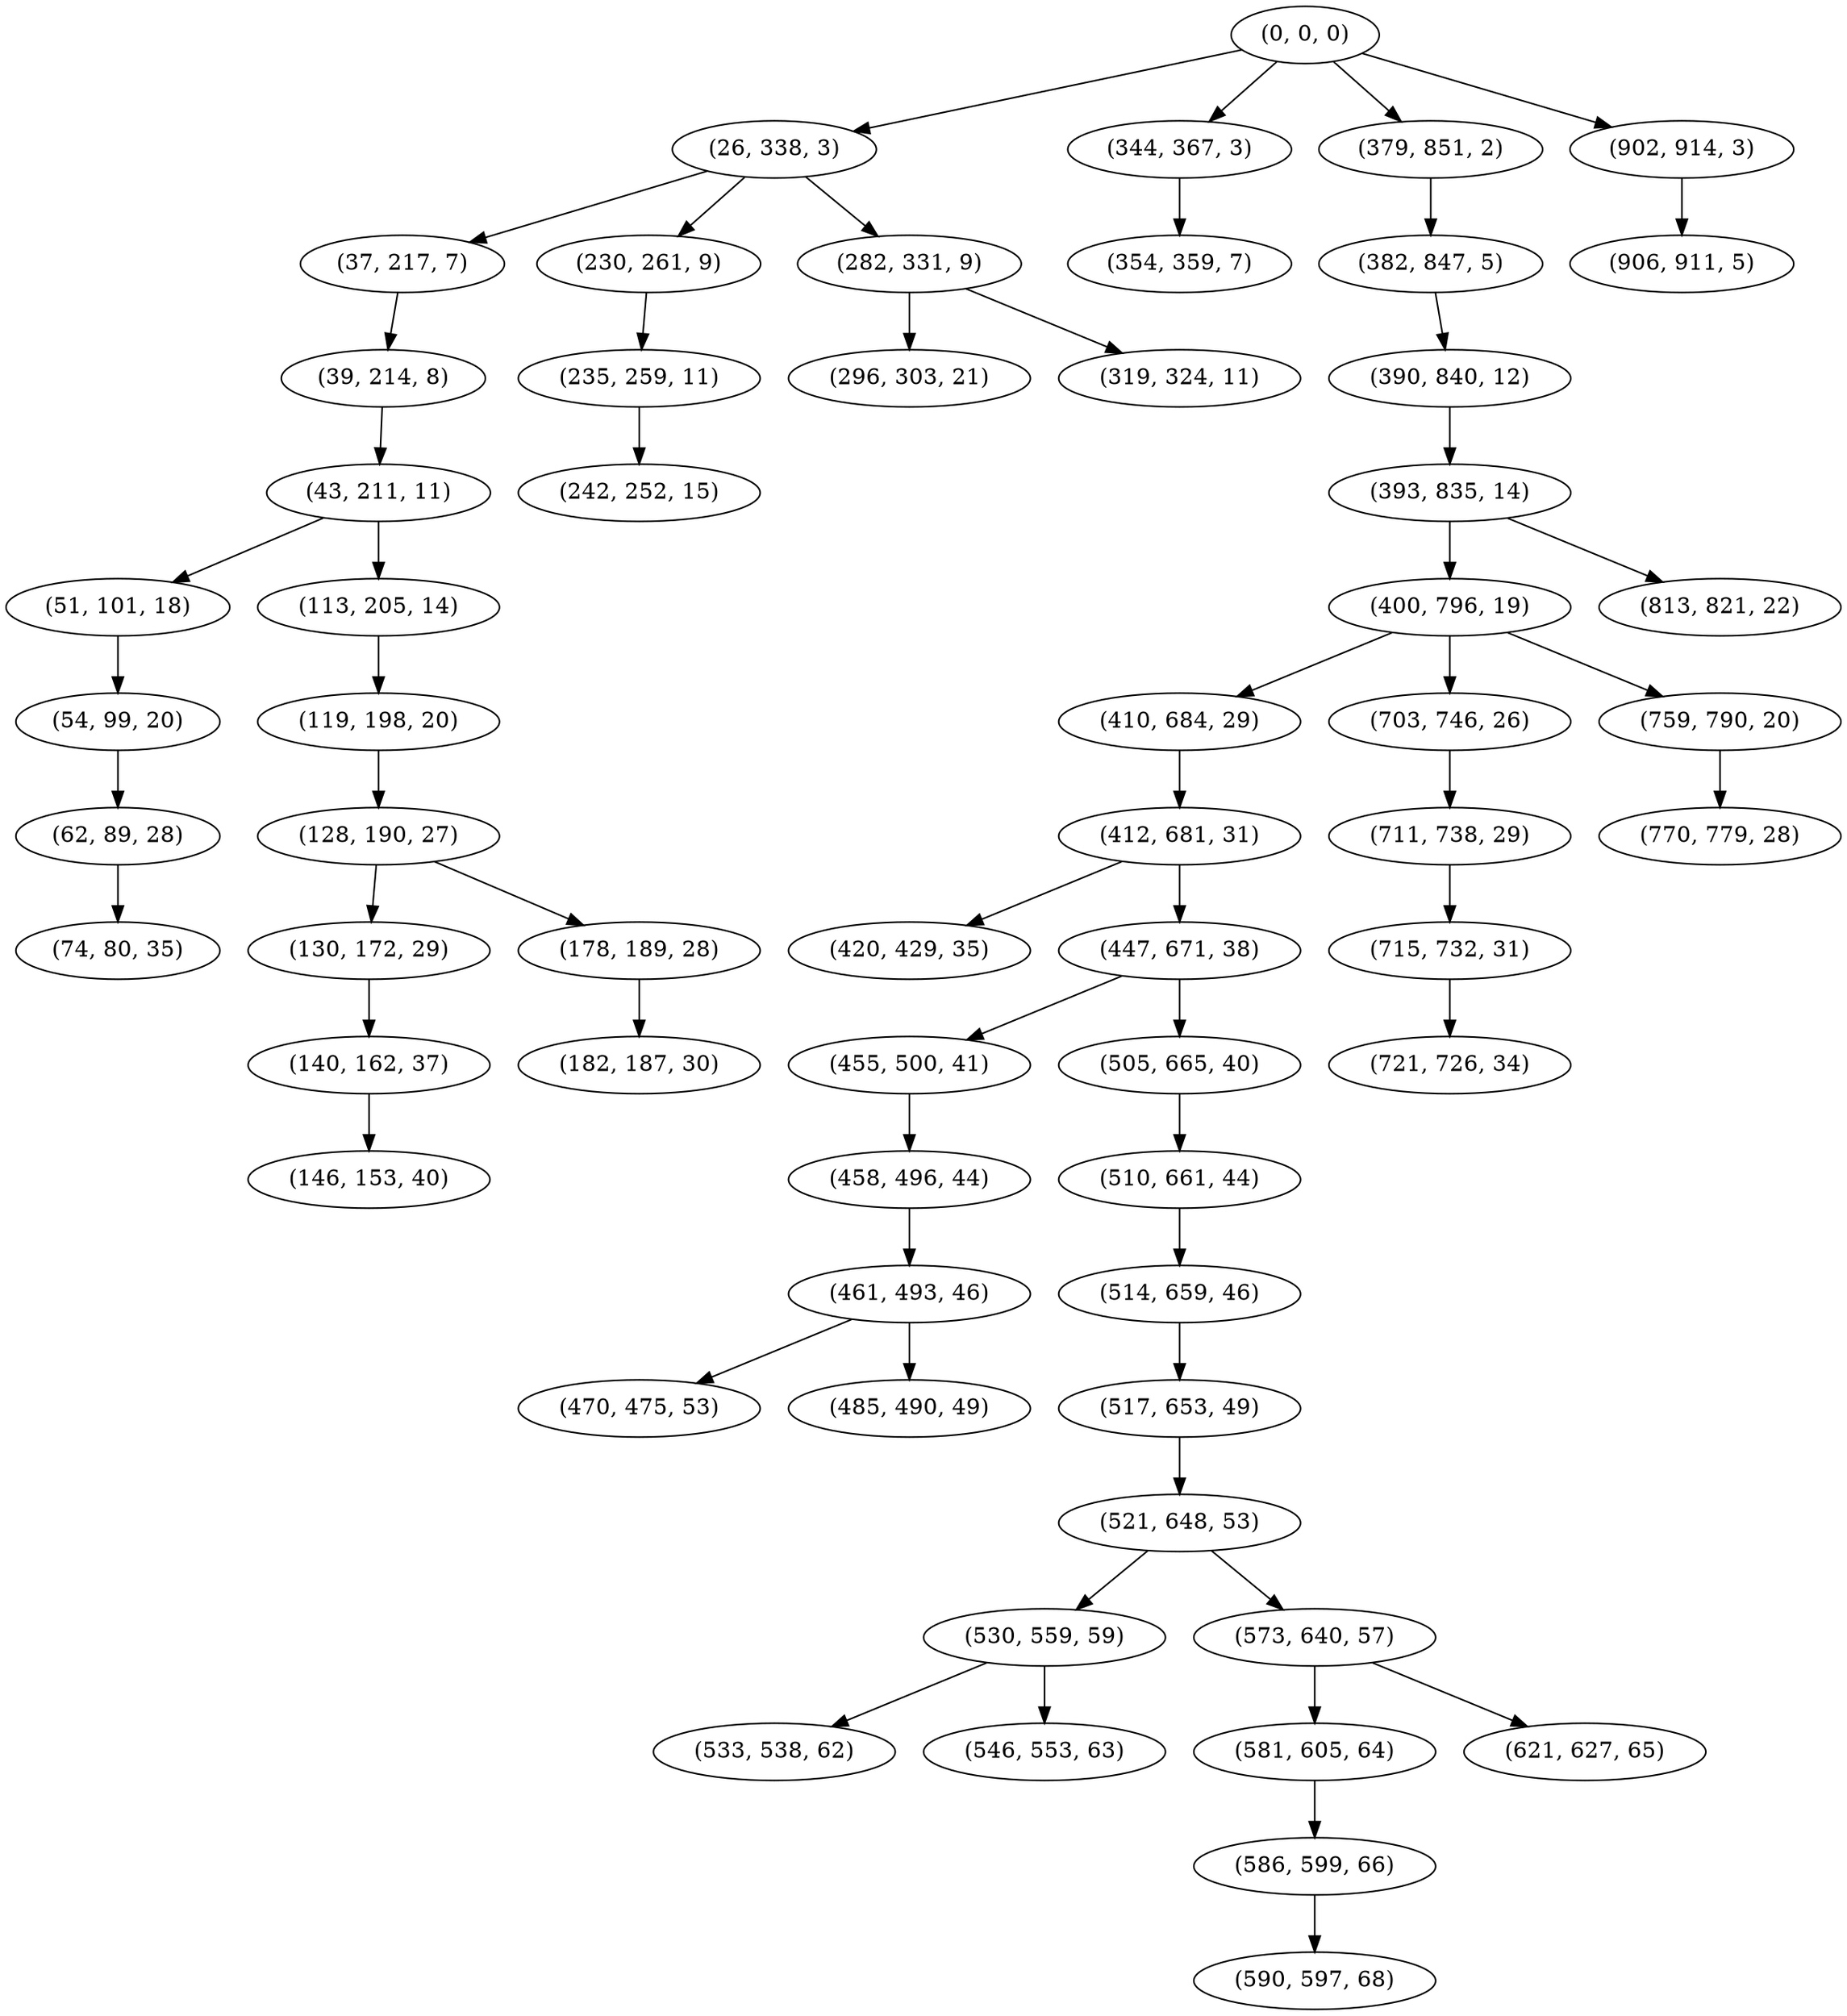 digraph tree {
    "(0, 0, 0)";
    "(26, 338, 3)";
    "(37, 217, 7)";
    "(39, 214, 8)";
    "(43, 211, 11)";
    "(51, 101, 18)";
    "(54, 99, 20)";
    "(62, 89, 28)";
    "(74, 80, 35)";
    "(113, 205, 14)";
    "(119, 198, 20)";
    "(128, 190, 27)";
    "(130, 172, 29)";
    "(140, 162, 37)";
    "(146, 153, 40)";
    "(178, 189, 28)";
    "(182, 187, 30)";
    "(230, 261, 9)";
    "(235, 259, 11)";
    "(242, 252, 15)";
    "(282, 331, 9)";
    "(296, 303, 21)";
    "(319, 324, 11)";
    "(344, 367, 3)";
    "(354, 359, 7)";
    "(379, 851, 2)";
    "(382, 847, 5)";
    "(390, 840, 12)";
    "(393, 835, 14)";
    "(400, 796, 19)";
    "(410, 684, 29)";
    "(412, 681, 31)";
    "(420, 429, 35)";
    "(447, 671, 38)";
    "(455, 500, 41)";
    "(458, 496, 44)";
    "(461, 493, 46)";
    "(470, 475, 53)";
    "(485, 490, 49)";
    "(505, 665, 40)";
    "(510, 661, 44)";
    "(514, 659, 46)";
    "(517, 653, 49)";
    "(521, 648, 53)";
    "(530, 559, 59)";
    "(533, 538, 62)";
    "(546, 553, 63)";
    "(573, 640, 57)";
    "(581, 605, 64)";
    "(586, 599, 66)";
    "(590, 597, 68)";
    "(621, 627, 65)";
    "(703, 746, 26)";
    "(711, 738, 29)";
    "(715, 732, 31)";
    "(721, 726, 34)";
    "(759, 790, 20)";
    "(770, 779, 28)";
    "(813, 821, 22)";
    "(902, 914, 3)";
    "(906, 911, 5)";
    "(0, 0, 0)" -> "(26, 338, 3)";
    "(0, 0, 0)" -> "(344, 367, 3)";
    "(0, 0, 0)" -> "(379, 851, 2)";
    "(0, 0, 0)" -> "(902, 914, 3)";
    "(26, 338, 3)" -> "(37, 217, 7)";
    "(26, 338, 3)" -> "(230, 261, 9)";
    "(26, 338, 3)" -> "(282, 331, 9)";
    "(37, 217, 7)" -> "(39, 214, 8)";
    "(39, 214, 8)" -> "(43, 211, 11)";
    "(43, 211, 11)" -> "(51, 101, 18)";
    "(43, 211, 11)" -> "(113, 205, 14)";
    "(51, 101, 18)" -> "(54, 99, 20)";
    "(54, 99, 20)" -> "(62, 89, 28)";
    "(62, 89, 28)" -> "(74, 80, 35)";
    "(113, 205, 14)" -> "(119, 198, 20)";
    "(119, 198, 20)" -> "(128, 190, 27)";
    "(128, 190, 27)" -> "(130, 172, 29)";
    "(128, 190, 27)" -> "(178, 189, 28)";
    "(130, 172, 29)" -> "(140, 162, 37)";
    "(140, 162, 37)" -> "(146, 153, 40)";
    "(178, 189, 28)" -> "(182, 187, 30)";
    "(230, 261, 9)" -> "(235, 259, 11)";
    "(235, 259, 11)" -> "(242, 252, 15)";
    "(282, 331, 9)" -> "(296, 303, 21)";
    "(282, 331, 9)" -> "(319, 324, 11)";
    "(344, 367, 3)" -> "(354, 359, 7)";
    "(379, 851, 2)" -> "(382, 847, 5)";
    "(382, 847, 5)" -> "(390, 840, 12)";
    "(390, 840, 12)" -> "(393, 835, 14)";
    "(393, 835, 14)" -> "(400, 796, 19)";
    "(393, 835, 14)" -> "(813, 821, 22)";
    "(400, 796, 19)" -> "(410, 684, 29)";
    "(400, 796, 19)" -> "(703, 746, 26)";
    "(400, 796, 19)" -> "(759, 790, 20)";
    "(410, 684, 29)" -> "(412, 681, 31)";
    "(412, 681, 31)" -> "(420, 429, 35)";
    "(412, 681, 31)" -> "(447, 671, 38)";
    "(447, 671, 38)" -> "(455, 500, 41)";
    "(447, 671, 38)" -> "(505, 665, 40)";
    "(455, 500, 41)" -> "(458, 496, 44)";
    "(458, 496, 44)" -> "(461, 493, 46)";
    "(461, 493, 46)" -> "(470, 475, 53)";
    "(461, 493, 46)" -> "(485, 490, 49)";
    "(505, 665, 40)" -> "(510, 661, 44)";
    "(510, 661, 44)" -> "(514, 659, 46)";
    "(514, 659, 46)" -> "(517, 653, 49)";
    "(517, 653, 49)" -> "(521, 648, 53)";
    "(521, 648, 53)" -> "(530, 559, 59)";
    "(521, 648, 53)" -> "(573, 640, 57)";
    "(530, 559, 59)" -> "(533, 538, 62)";
    "(530, 559, 59)" -> "(546, 553, 63)";
    "(573, 640, 57)" -> "(581, 605, 64)";
    "(573, 640, 57)" -> "(621, 627, 65)";
    "(581, 605, 64)" -> "(586, 599, 66)";
    "(586, 599, 66)" -> "(590, 597, 68)";
    "(703, 746, 26)" -> "(711, 738, 29)";
    "(711, 738, 29)" -> "(715, 732, 31)";
    "(715, 732, 31)" -> "(721, 726, 34)";
    "(759, 790, 20)" -> "(770, 779, 28)";
    "(902, 914, 3)" -> "(906, 911, 5)";
}
